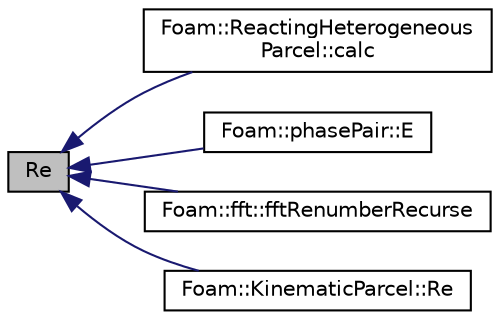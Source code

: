 digraph "Re"
{
  bgcolor="transparent";
  edge [fontname="Helvetica",fontsize="10",labelfontname="Helvetica",labelfontsize="10"];
  node [fontname="Helvetica",fontsize="10",shape=record];
  rankdir="LR";
  Node1 [label="Re",height=0.2,width=0.4,color="black", fillcolor="grey75", style="filled" fontcolor="black"];
  Node1 -> Node2 [dir="back",color="midnightblue",fontsize="10",style="solid",fontname="Helvetica"];
  Node2 [label="Foam::ReactingHeterogeneous\lParcel::calc",height=0.2,width=0.4,color="black",URL="$classFoam_1_1ReactingHeterogeneousParcel.html#afb56ef4d31b0047419b9a94d9d07e337",tooltip="Update parcel properties over the time interval. "];
  Node1 -> Node3 [dir="back",color="midnightblue",fontsize="10",style="solid",fontname="Helvetica"];
  Node3 [label="Foam::phasePair::E",height=0.2,width=0.4,color="black",URL="$classFoam_1_1phasePair.html#a96f6c544f02109881f406acf5158aa4f",tooltip="Aspect ratio. "];
  Node1 -> Node4 [dir="back",color="midnightblue",fontsize="10",style="solid",fontname="Helvetica"];
  Node4 [label="Foam::fft::fftRenumberRecurse",height=0.2,width=0.4,color="black",URL="$classFoam_1_1fft.html#ad999f3a0d64be154ded335f549dd87e6"];
  Node1 -> Node5 [dir="back",color="midnightblue",fontsize="10",style="solid",fontname="Helvetica"];
  Node5 [label="Foam::KinematicParcel::Re",height=0.2,width=0.4,color="black",URL="$classFoam_1_1KinematicParcel.html#a75a2949cb4a175b543aaeaab17ac1c4f",tooltip="Reynolds number for given conditions. "];
}
